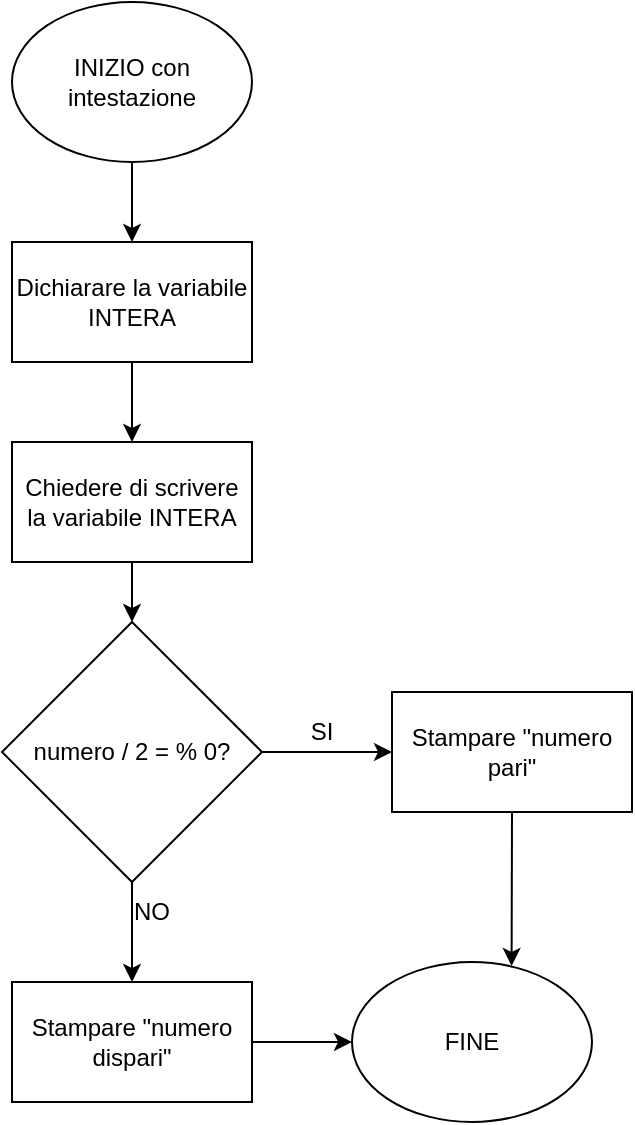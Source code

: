 <mxfile>
    <diagram id="EH3d-lvQlPw-Nm1koG0N" name="Pagina-1">
        <mxGraphModel dx="381" dy="323" grid="1" gridSize="10" guides="1" tooltips="1" connect="1" arrows="1" fold="1" page="1" pageScale="1" pageWidth="827" pageHeight="1169" math="0" shadow="0">
            <root>
                <mxCell id="0"/>
                <mxCell id="1" parent="0"/>
                <mxCell id="4" value="" style="edgeStyle=none;html=1;" edge="1" parent="1" source="2" target="3">
                    <mxGeometry relative="1" as="geometry"/>
                </mxCell>
                <mxCell id="2" value="INIZIO con intestazione" style="ellipse;whiteSpace=wrap;html=1;" vertex="1" parent="1">
                    <mxGeometry x="30" y="10" width="120" height="80" as="geometry"/>
                </mxCell>
                <mxCell id="6" value="" style="edgeStyle=none;html=1;" edge="1" parent="1" source="3" target="5">
                    <mxGeometry relative="1" as="geometry"/>
                </mxCell>
                <mxCell id="3" value="Dichiarare la variabile INTERA" style="rounded=0;whiteSpace=wrap;html=1;" vertex="1" parent="1">
                    <mxGeometry x="30" y="130" width="120" height="60" as="geometry"/>
                </mxCell>
                <mxCell id="8" value="" style="edgeStyle=none;html=1;" edge="1" parent="1" source="5" target="7">
                    <mxGeometry relative="1" as="geometry"/>
                </mxCell>
                <mxCell id="5" value="Chiedere di scrivere la variabile INTERA" style="rounded=0;whiteSpace=wrap;html=1;" vertex="1" parent="1">
                    <mxGeometry x="30" y="230" width="120" height="60" as="geometry"/>
                </mxCell>
                <mxCell id="10" style="edgeStyle=none;html=1;exitX=1;exitY=0.5;exitDx=0;exitDy=0;" edge="1" parent="1" source="7" target="11">
                    <mxGeometry relative="1" as="geometry">
                        <mxPoint x="200" y="385" as="targetPoint"/>
                    </mxGeometry>
                </mxCell>
                <mxCell id="13" style="edgeStyle=none;html=1;exitX=0.5;exitY=1;exitDx=0;exitDy=0;" edge="1" parent="1" source="7" target="14">
                    <mxGeometry relative="1" as="geometry">
                        <mxPoint x="90" y="500" as="targetPoint"/>
                    </mxGeometry>
                </mxCell>
                <mxCell id="7" value="numero / 2 = % 0?" style="rhombus;whiteSpace=wrap;html=1;" vertex="1" parent="1">
                    <mxGeometry x="25" y="320" width="130" height="130" as="geometry"/>
                </mxCell>
                <mxCell id="18" style="edgeStyle=none;html=1;exitX=0.5;exitY=1;exitDx=0;exitDy=0;entryX=0.665;entryY=0.025;entryDx=0;entryDy=0;entryPerimeter=0;" edge="1" parent="1" source="11" target="15">
                    <mxGeometry relative="1" as="geometry"/>
                </mxCell>
                <mxCell id="11" value="Stampare &quot;numero pari&quot;" style="rounded=0;whiteSpace=wrap;html=1;" vertex="1" parent="1">
                    <mxGeometry x="220" y="355" width="120" height="60" as="geometry"/>
                </mxCell>
                <mxCell id="12" value="SI" style="text;html=1;strokeColor=none;fillColor=none;align=center;verticalAlign=middle;whiteSpace=wrap;rounded=0;" vertex="1" parent="1">
                    <mxGeometry x="155" y="360" width="60" height="30" as="geometry"/>
                </mxCell>
                <mxCell id="16" style="edgeStyle=none;html=1;exitX=1;exitY=0.5;exitDx=0;exitDy=0;entryX=0;entryY=0.5;entryDx=0;entryDy=0;" edge="1" parent="1" source="14" target="15">
                    <mxGeometry relative="1" as="geometry"/>
                </mxCell>
                <mxCell id="14" value="Stampare &quot;numero dispari&quot;" style="rounded=0;whiteSpace=wrap;html=1;" vertex="1" parent="1">
                    <mxGeometry x="30" y="500" width="120" height="60" as="geometry"/>
                </mxCell>
                <mxCell id="15" value="FINE" style="ellipse;whiteSpace=wrap;html=1;" vertex="1" parent="1">
                    <mxGeometry x="200" y="490" width="120" height="80" as="geometry"/>
                </mxCell>
                <mxCell id="19" value="NO" style="text;html=1;strokeColor=none;fillColor=none;align=center;verticalAlign=middle;whiteSpace=wrap;rounded=0;" vertex="1" parent="1">
                    <mxGeometry x="70" y="450" width="60" height="30" as="geometry"/>
                </mxCell>
            </root>
        </mxGraphModel>
    </diagram>
</mxfile>